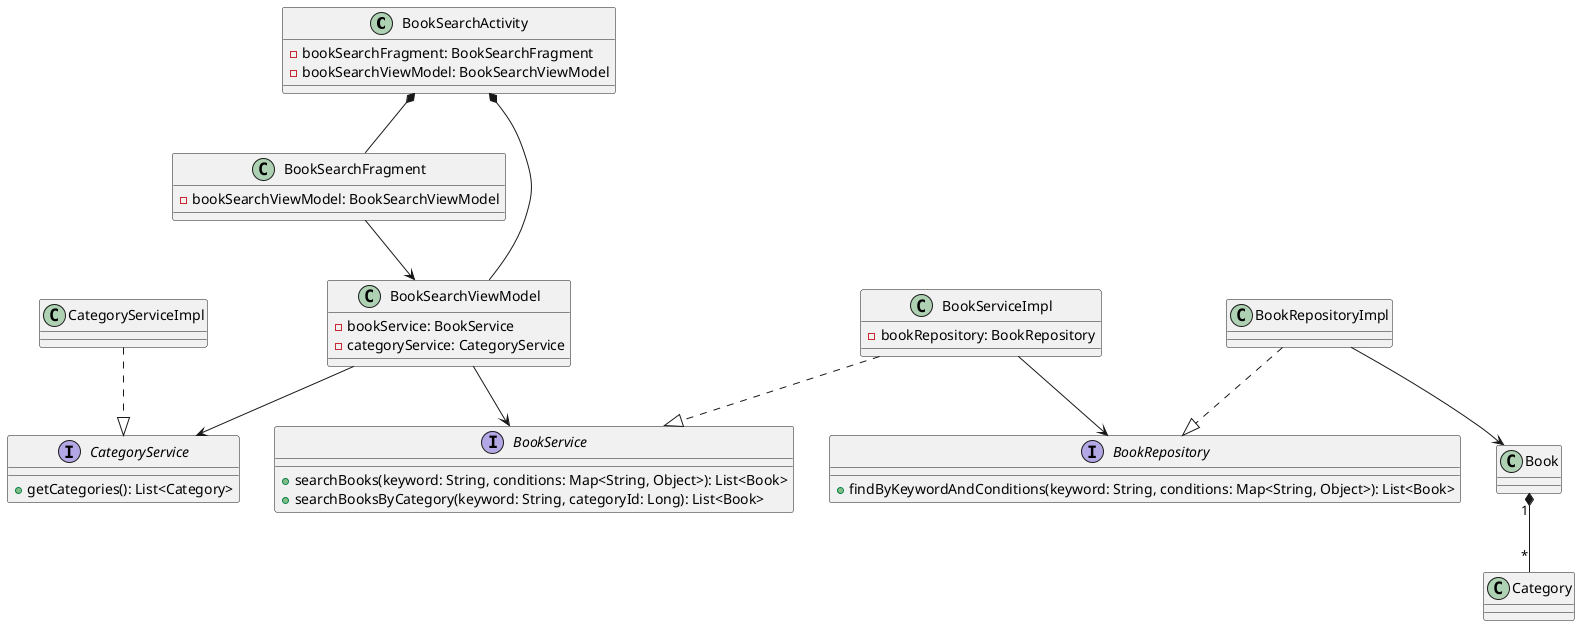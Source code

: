 @startuml
class BookSearchActivity {
    - bookSearchFragment: BookSearchFragment
    - bookSearchViewModel: BookSearchViewModel
}

class BookSearchFragment {
    - bookSearchViewModel: BookSearchViewModel
}

class BookSearchViewModel {
    - bookService: BookService
    - categoryService: CategoryService
}

interface BookService {
    + searchBooks(keyword: String, conditions: Map<String, Object>): List<Book>
    + searchBooksByCategory(keyword: String, categoryId: Long): List<Book>
}

class BookServiceImpl {
    - bookRepository: BookRepository
}

interface CategoryService {
    + getCategories(): List<Category>
}

class CategoryServiceImpl

interface BookRepository {
    + findByKeywordAndConditions(keyword: String, conditions: Map<String, Object>): List<Book>
}

class BookRepositoryImpl

class Book

class Category

BookSearchActivity *-- BookSearchFragment
BookSearchActivity *-- BookSearchViewModel
BookSearchFragment --> BookSearchViewModel
BookSearchViewModel --> BookService
BookSearchViewModel --> CategoryService
BookServiceImpl ..|> BookService
BookServiceImpl --> BookRepository
CategoryServiceImpl ..|> CategoryService
BookRepositoryImpl ..|> BookRepository
BookRepositoryImpl --> Book
Book "1" *-- "*" Category
@enduml